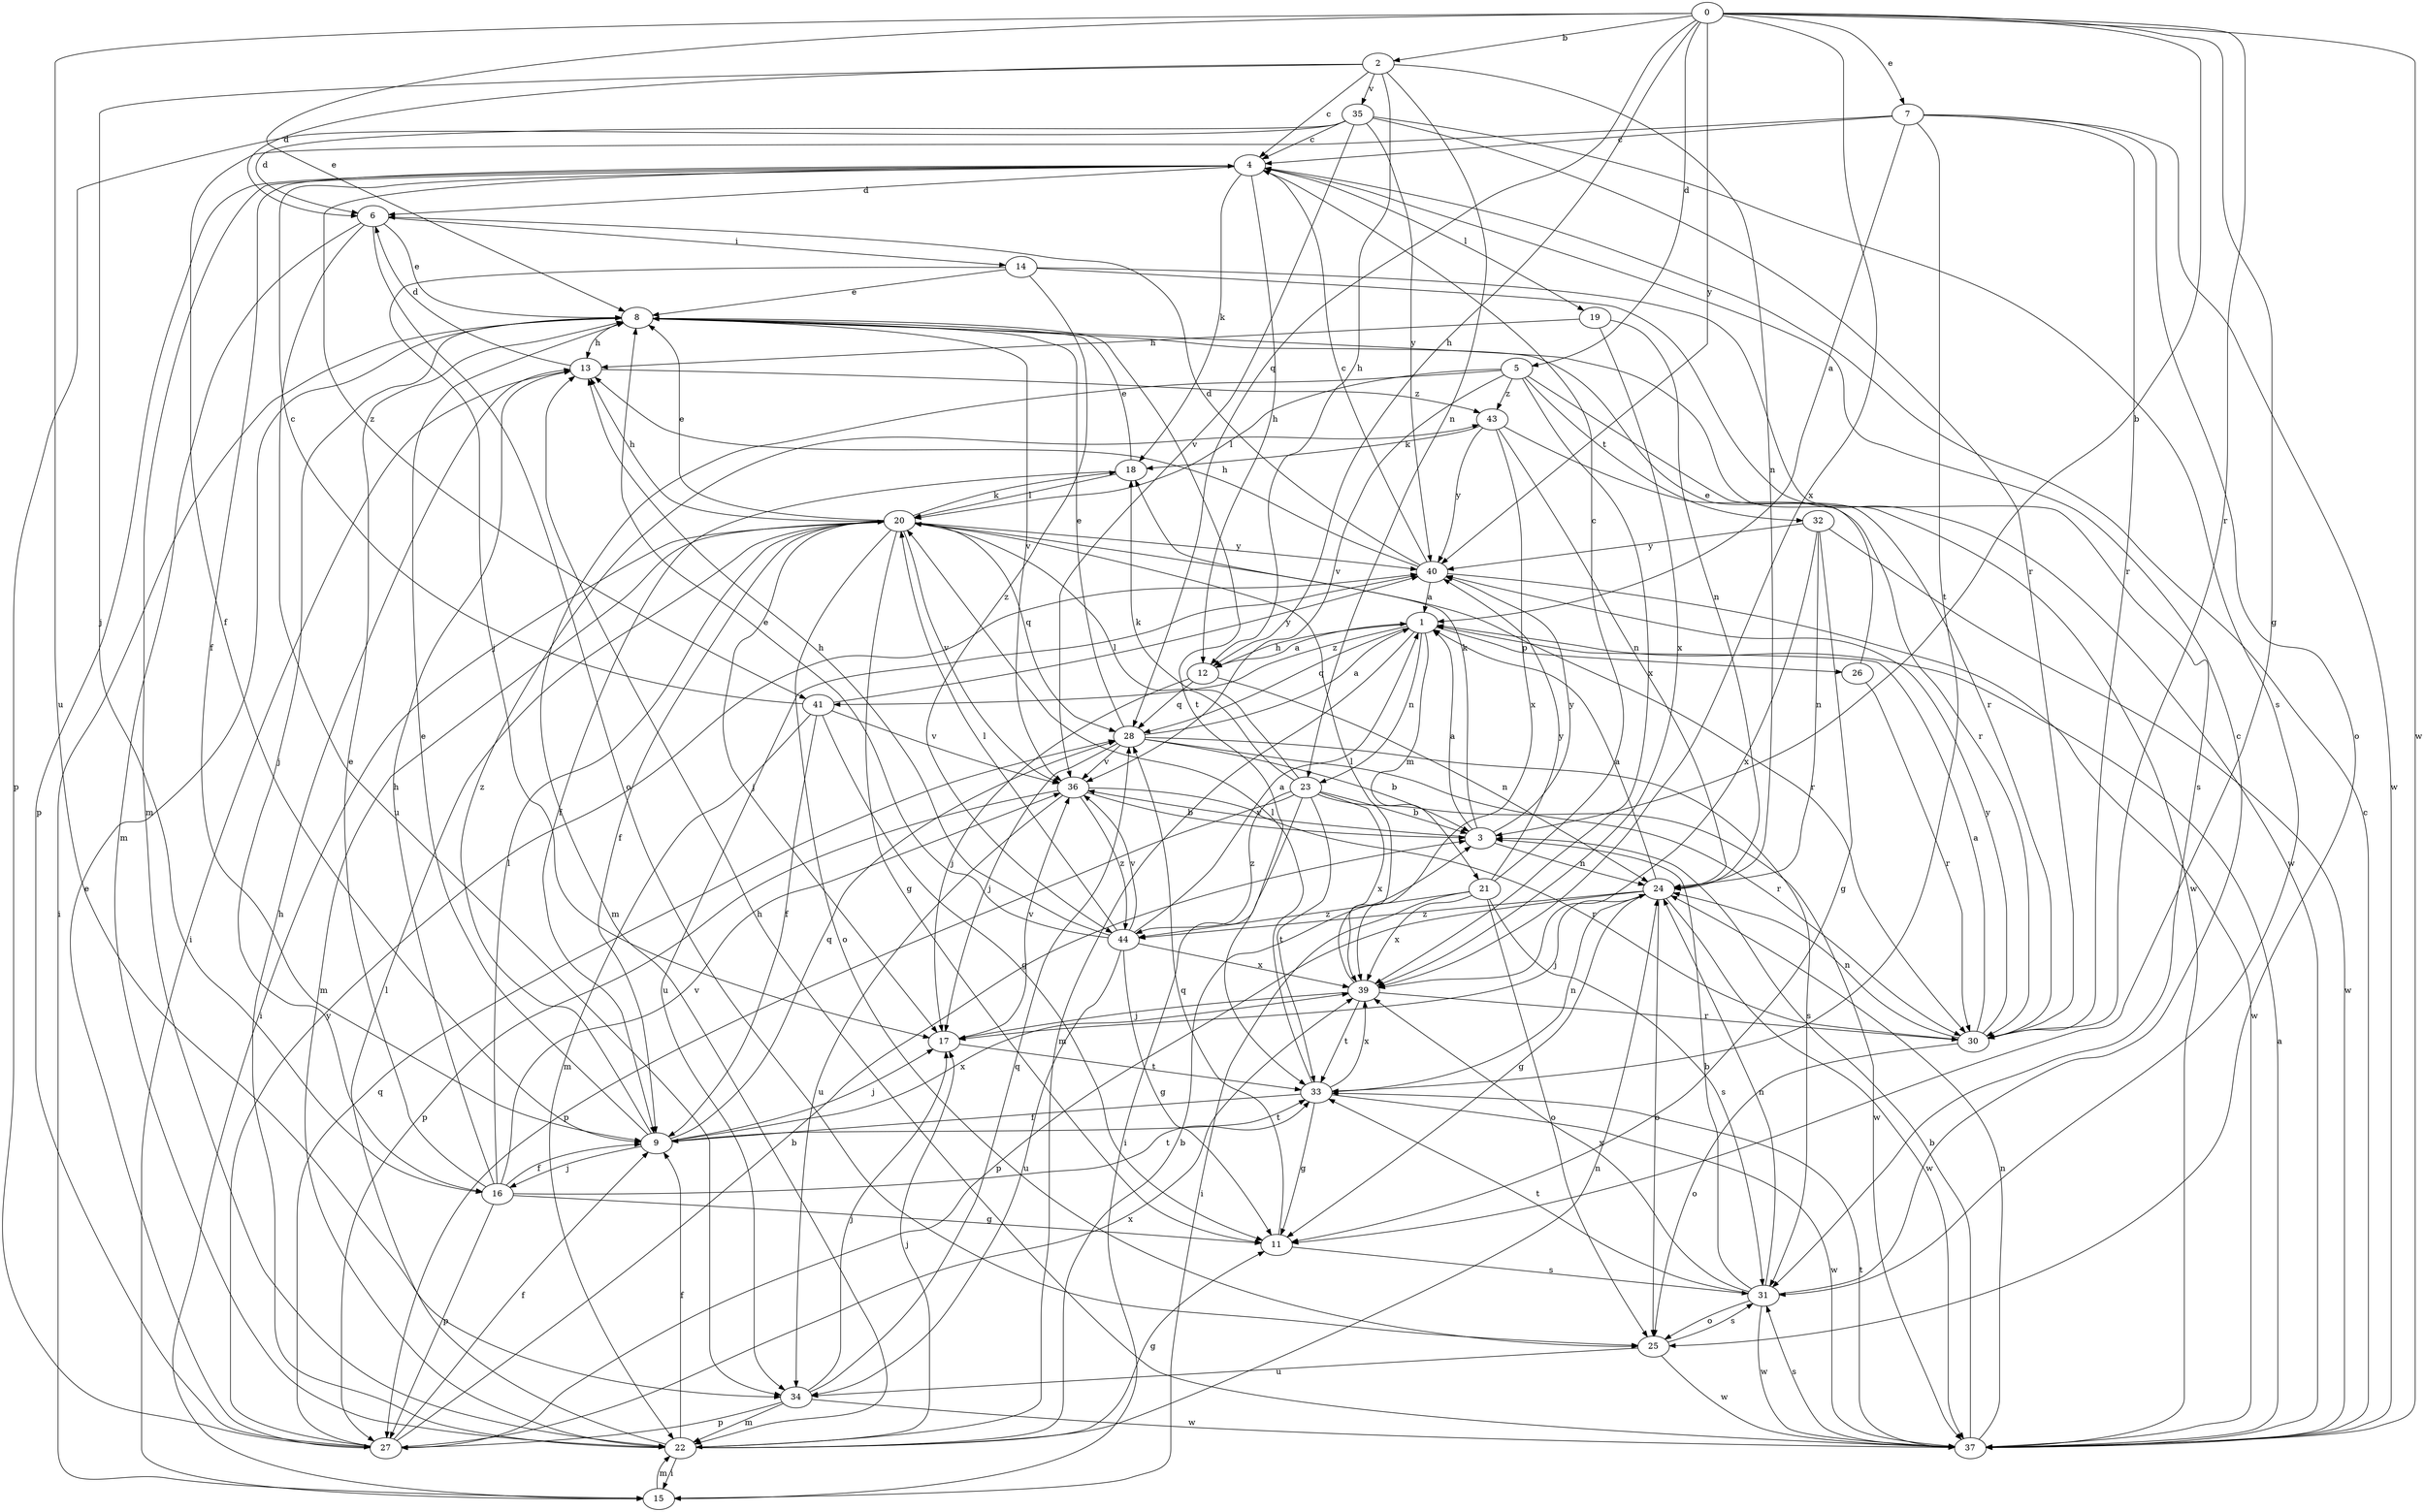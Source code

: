strict digraph  {
0;
1;
2;
3;
4;
5;
6;
7;
8;
9;
11;
12;
13;
14;
15;
16;
17;
18;
19;
20;
21;
22;
23;
24;
25;
26;
27;
28;
30;
31;
32;
33;
34;
35;
36;
37;
39;
40;
41;
43;
44;
0 -> 2  [label=b];
0 -> 3  [label=b];
0 -> 5  [label=d];
0 -> 7  [label=e];
0 -> 8  [label=e];
0 -> 11  [label=g];
0 -> 12  [label=h];
0 -> 28  [label=q];
0 -> 30  [label=r];
0 -> 34  [label=u];
0 -> 37  [label=w];
0 -> 39  [label=x];
0 -> 40  [label=y];
1 -> 12  [label=h];
1 -> 21  [label=m];
1 -> 22  [label=m];
1 -> 23  [label=n];
1 -> 26  [label=p];
1 -> 28  [label=q];
1 -> 41  [label=z];
2 -> 4  [label=c];
2 -> 6  [label=d];
2 -> 12  [label=h];
2 -> 16  [label=j];
2 -> 23  [label=n];
2 -> 24  [label=n];
2 -> 35  [label=v];
3 -> 1  [label=a];
3 -> 18  [label=k];
3 -> 24  [label=n];
3 -> 36  [label=v];
3 -> 40  [label=y];
4 -> 6  [label=d];
4 -> 9  [label=f];
4 -> 12  [label=h];
4 -> 18  [label=k];
4 -> 19  [label=l];
4 -> 22  [label=m];
4 -> 27  [label=p];
4 -> 41  [label=z];
5 -> 20  [label=l];
5 -> 22  [label=m];
5 -> 30  [label=r];
5 -> 32  [label=t];
5 -> 36  [label=v];
5 -> 39  [label=x];
5 -> 43  [label=z];
6 -> 8  [label=e];
6 -> 14  [label=i];
6 -> 22  [label=m];
6 -> 25  [label=o];
6 -> 34  [label=u];
7 -> 1  [label=a];
7 -> 4  [label=c];
7 -> 9  [label=f];
7 -> 25  [label=o];
7 -> 30  [label=r];
7 -> 33  [label=t];
7 -> 37  [label=w];
8 -> 13  [label=h];
8 -> 15  [label=i];
8 -> 16  [label=j];
8 -> 33  [label=t];
8 -> 36  [label=v];
8 -> 37  [label=w];
9 -> 8  [label=e];
9 -> 16  [label=j];
9 -> 17  [label=j];
9 -> 28  [label=q];
9 -> 33  [label=t];
9 -> 39  [label=x];
9 -> 43  [label=z];
11 -> 28  [label=q];
11 -> 31  [label=s];
12 -> 1  [label=a];
12 -> 17  [label=j];
12 -> 24  [label=n];
12 -> 28  [label=q];
13 -> 6  [label=d];
13 -> 15  [label=i];
13 -> 43  [label=z];
14 -> 8  [label=e];
14 -> 17  [label=j];
14 -> 31  [label=s];
14 -> 37  [label=w];
14 -> 44  [label=z];
15 -> 22  [label=m];
16 -> 8  [label=e];
16 -> 9  [label=f];
16 -> 11  [label=g];
16 -> 13  [label=h];
16 -> 20  [label=l];
16 -> 27  [label=p];
16 -> 33  [label=t];
16 -> 36  [label=v];
17 -> 33  [label=t];
17 -> 36  [label=v];
18 -> 8  [label=e];
18 -> 9  [label=f];
18 -> 20  [label=l];
19 -> 13  [label=h];
19 -> 24  [label=n];
19 -> 39  [label=x];
20 -> 8  [label=e];
20 -> 9  [label=f];
20 -> 11  [label=g];
20 -> 13  [label=h];
20 -> 15  [label=i];
20 -> 17  [label=j];
20 -> 18  [label=k];
20 -> 22  [label=m];
20 -> 25  [label=o];
20 -> 28  [label=q];
20 -> 30  [label=r];
20 -> 36  [label=v];
20 -> 40  [label=y];
21 -> 4  [label=c];
21 -> 15  [label=i];
21 -> 25  [label=o];
21 -> 31  [label=s];
21 -> 39  [label=x];
21 -> 40  [label=y];
21 -> 44  [label=z];
22 -> 3  [label=b];
22 -> 9  [label=f];
22 -> 11  [label=g];
22 -> 13  [label=h];
22 -> 15  [label=i];
22 -> 17  [label=j];
22 -> 20  [label=l];
22 -> 24  [label=n];
23 -> 3  [label=b];
23 -> 15  [label=i];
23 -> 18  [label=k];
23 -> 20  [label=l];
23 -> 27  [label=p];
23 -> 33  [label=t];
23 -> 37  [label=w];
23 -> 39  [label=x];
23 -> 44  [label=z];
24 -> 1  [label=a];
24 -> 11  [label=g];
24 -> 17  [label=j];
24 -> 25  [label=o];
24 -> 27  [label=p];
24 -> 37  [label=w];
24 -> 44  [label=z];
25 -> 31  [label=s];
25 -> 34  [label=u];
25 -> 37  [label=w];
26 -> 8  [label=e];
26 -> 30  [label=r];
27 -> 3  [label=b];
27 -> 8  [label=e];
27 -> 9  [label=f];
27 -> 28  [label=q];
27 -> 39  [label=x];
27 -> 40  [label=y];
28 -> 1  [label=a];
28 -> 3  [label=b];
28 -> 8  [label=e];
28 -> 17  [label=j];
28 -> 30  [label=r];
28 -> 31  [label=s];
28 -> 36  [label=v];
30 -> 1  [label=a];
30 -> 24  [label=n];
30 -> 25  [label=o];
30 -> 40  [label=y];
31 -> 3  [label=b];
31 -> 4  [label=c];
31 -> 24  [label=n];
31 -> 25  [label=o];
31 -> 33  [label=t];
31 -> 37  [label=w];
31 -> 39  [label=x];
32 -> 11  [label=g];
32 -> 24  [label=n];
32 -> 37  [label=w];
32 -> 39  [label=x];
32 -> 40  [label=y];
33 -> 9  [label=f];
33 -> 11  [label=g];
33 -> 20  [label=l];
33 -> 24  [label=n];
33 -> 37  [label=w];
33 -> 39  [label=x];
34 -> 17  [label=j];
34 -> 22  [label=m];
34 -> 27  [label=p];
34 -> 28  [label=q];
34 -> 37  [label=w];
35 -> 4  [label=c];
35 -> 6  [label=d];
35 -> 27  [label=p];
35 -> 30  [label=r];
35 -> 31  [label=s];
35 -> 36  [label=v];
35 -> 40  [label=y];
36 -> 3  [label=b];
36 -> 27  [label=p];
36 -> 30  [label=r];
36 -> 34  [label=u];
36 -> 44  [label=z];
37 -> 1  [label=a];
37 -> 3  [label=b];
37 -> 4  [label=c];
37 -> 13  [label=h];
37 -> 24  [label=n];
37 -> 31  [label=s];
37 -> 33  [label=t];
39 -> 17  [label=j];
39 -> 20  [label=l];
39 -> 30  [label=r];
39 -> 33  [label=t];
40 -> 1  [label=a];
40 -> 4  [label=c];
40 -> 6  [label=d];
40 -> 13  [label=h];
40 -> 34  [label=u];
40 -> 37  [label=w];
41 -> 4  [label=c];
41 -> 9  [label=f];
41 -> 11  [label=g];
41 -> 22  [label=m];
41 -> 36  [label=v];
41 -> 40  [label=y];
43 -> 18  [label=k];
43 -> 24  [label=n];
43 -> 30  [label=r];
43 -> 39  [label=x];
43 -> 40  [label=y];
44 -> 1  [label=a];
44 -> 8  [label=e];
44 -> 11  [label=g];
44 -> 13  [label=h];
44 -> 20  [label=l];
44 -> 34  [label=u];
44 -> 36  [label=v];
44 -> 39  [label=x];
}
